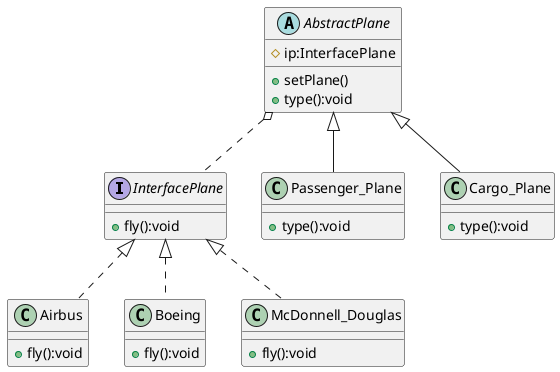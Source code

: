 @startuml
'https://plantuml.com/class-diagram

interface InterfacePlane{
+fly():void
}

abstract AbstractPlane{
#ip:InterfacePlane
+setPlane()
+type():void
}

AbstractPlane o.. InterfacePlane

class Airbus{
+fly():void
}

class Boeing{
+fly():void
}

class McDonnell_Douglas{
+fly():void
}

class Passenger_Plane{
+type():void
}

class Cargo_Plane{
+type():void
}

InterfacePlane <|.. Airbus
InterfacePlane <|.. Boeing
InterfacePlane <|.. McDonnell_Douglas

AbstractPlane <|-- Passenger_Plane
AbstractPlane <|-- Cargo_Plane

@enduml